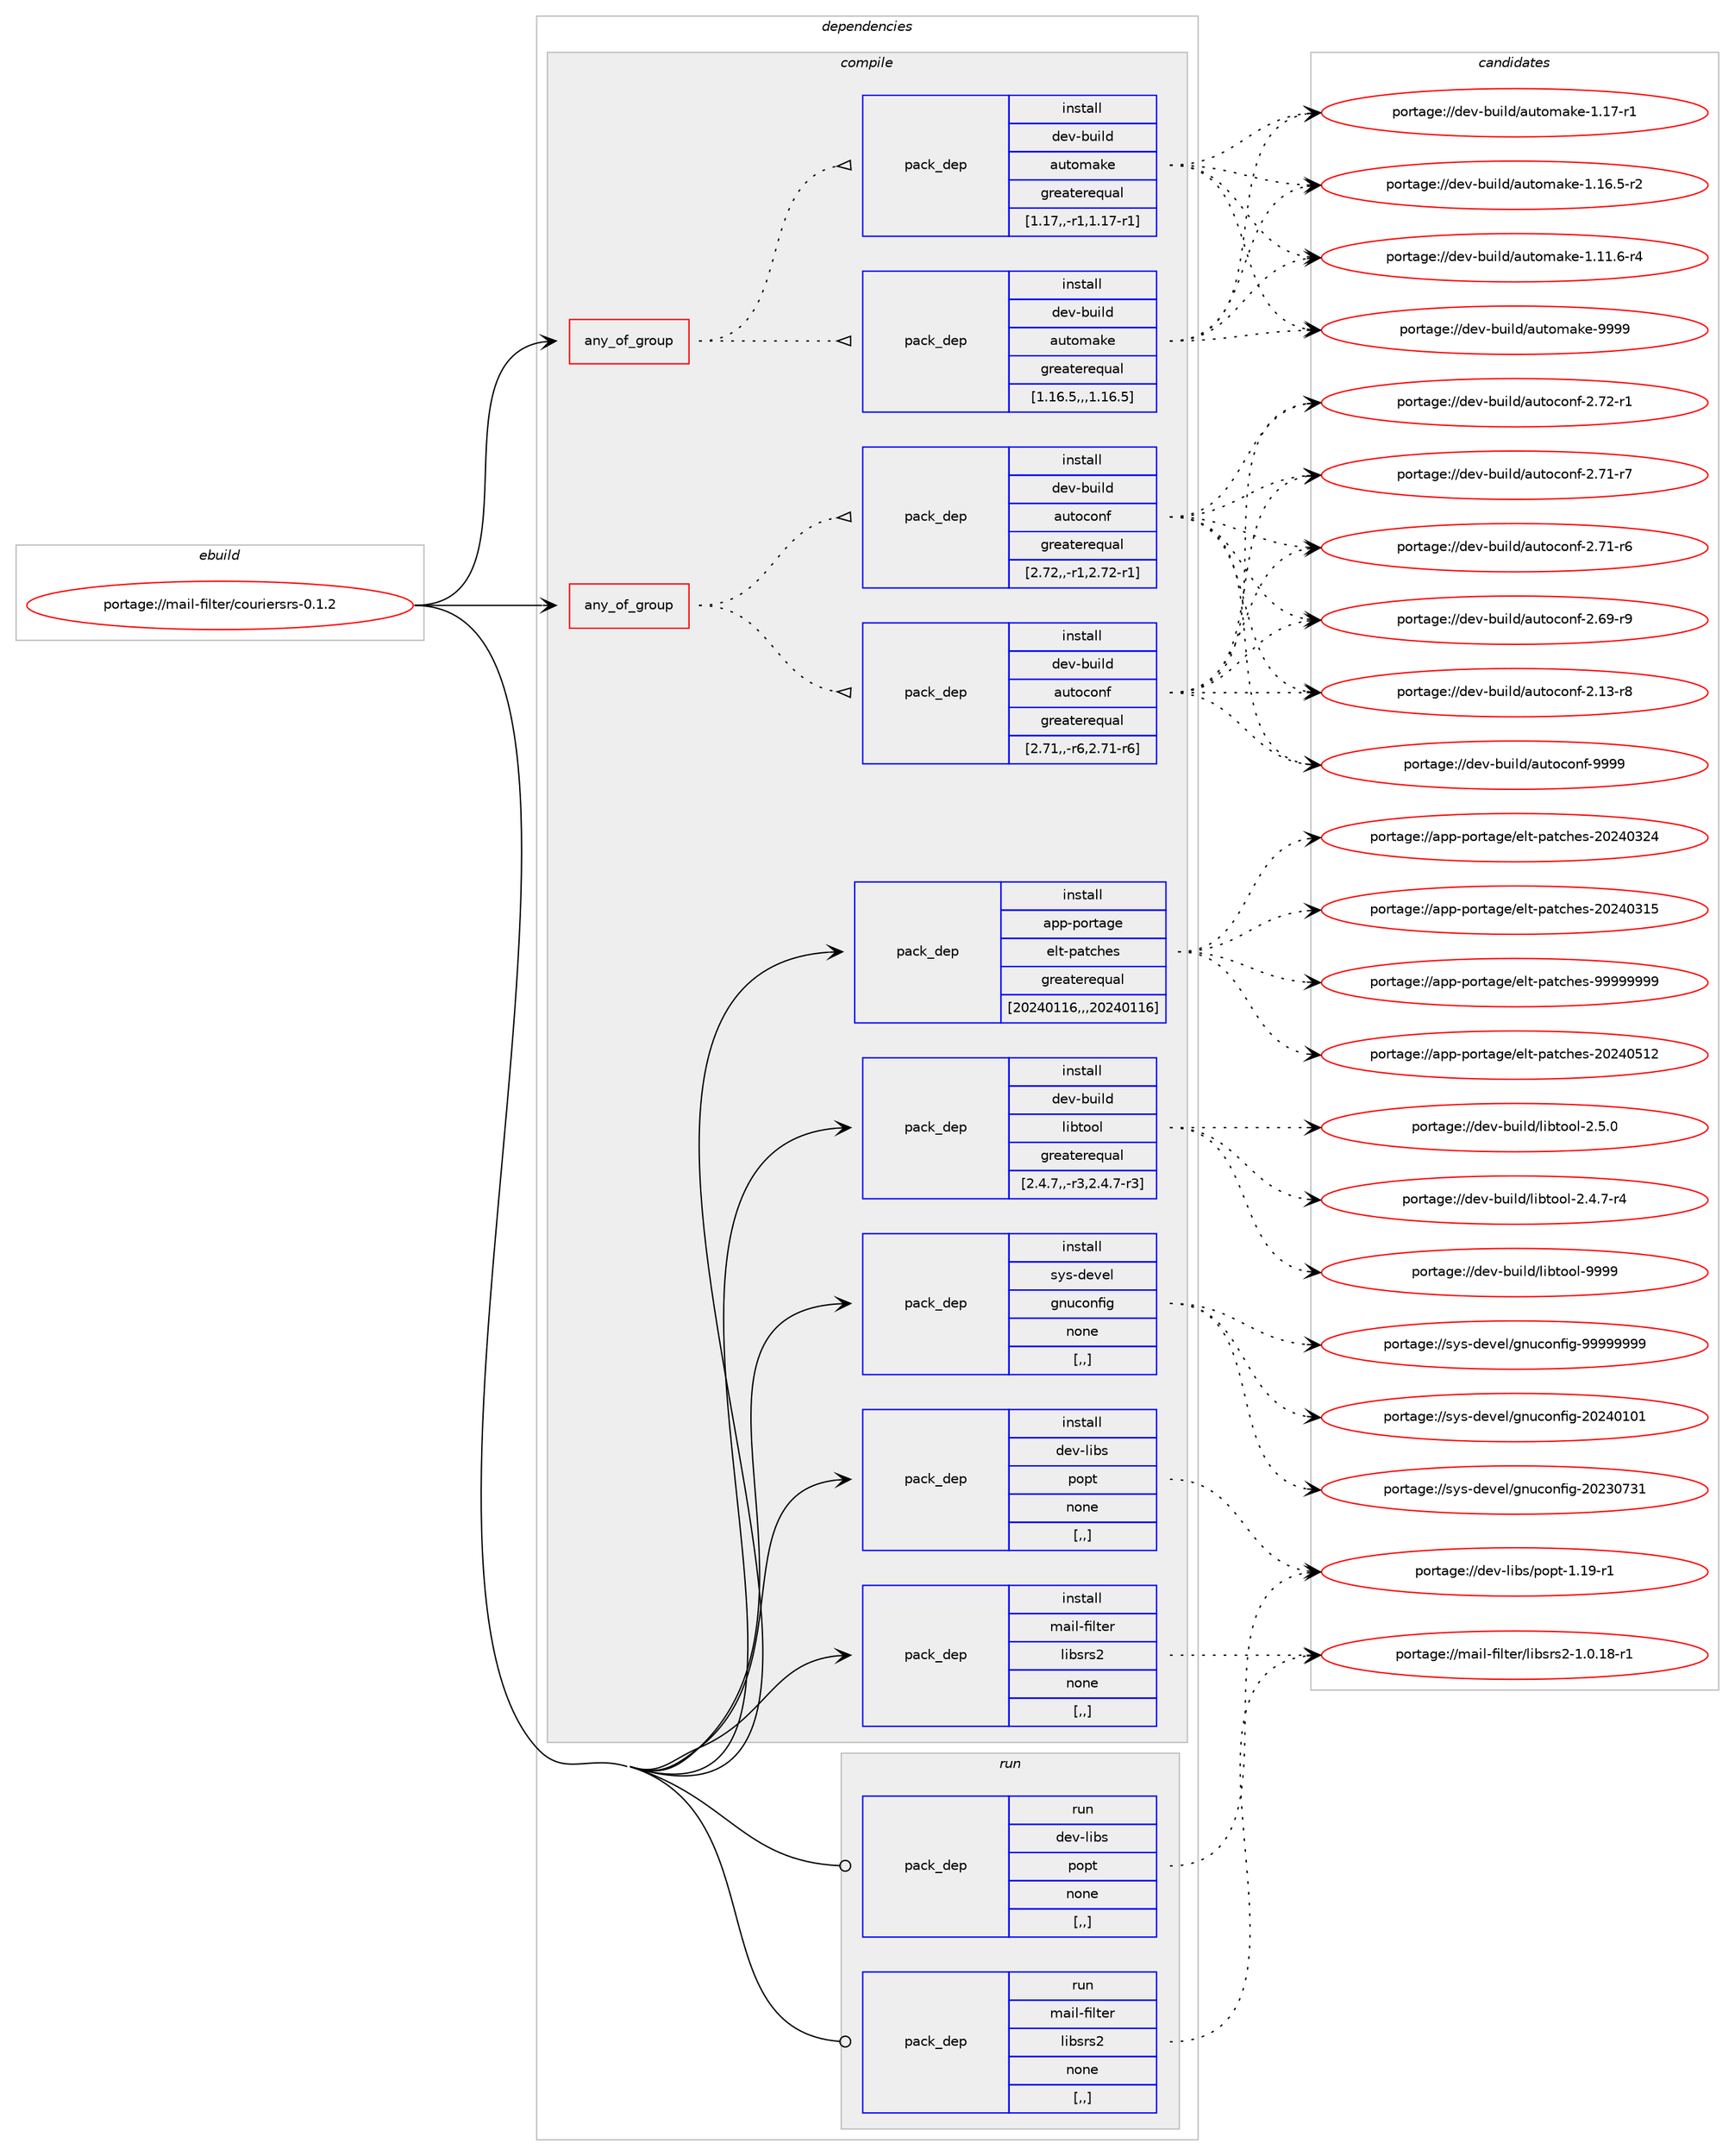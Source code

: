digraph prolog {

# *************
# Graph options
# *************

newrank=true;
concentrate=true;
compound=true;
graph [rankdir=LR,fontname=Helvetica,fontsize=10,ranksep=1.5];#, ranksep=2.5, nodesep=0.2];
edge  [arrowhead=vee];
node  [fontname=Helvetica,fontsize=10];

# **********
# The ebuild
# **********

subgraph cluster_leftcol {
color=gray;
label=<<i>ebuild</i>>;
id [label="portage://mail-filter/couriersrs-0.1.2", color=red, width=4, href="../mail-filter/couriersrs-0.1.2.svg"];
}

# ****************
# The dependencies
# ****************

subgraph cluster_midcol {
color=gray;
label=<<i>dependencies</i>>;
subgraph cluster_compile {
fillcolor="#eeeeee";
style=filled;
label=<<i>compile</i>>;
subgraph any2127 {
dependency277707 [label=<<TABLE BORDER="0" CELLBORDER="1" CELLSPACING="0" CELLPADDING="4"><TR><TD CELLPADDING="10">any_of_group</TD></TR></TABLE>>, shape=none, color=red];subgraph pack205554 {
dependency277708 [label=<<TABLE BORDER="0" CELLBORDER="1" CELLSPACING="0" CELLPADDING="4" WIDTH="220"><TR><TD ROWSPAN="6" CELLPADDING="30">pack_dep</TD></TR><TR><TD WIDTH="110">install</TD></TR><TR><TD>dev-build</TD></TR><TR><TD>autoconf</TD></TR><TR><TD>greaterequal</TD></TR><TR><TD>[2.72,,-r1,2.72-r1]</TD></TR></TABLE>>, shape=none, color=blue];
}
dependency277707:e -> dependency277708:w [weight=20,style="dotted",arrowhead="oinv"];
subgraph pack205555 {
dependency277709 [label=<<TABLE BORDER="0" CELLBORDER="1" CELLSPACING="0" CELLPADDING="4" WIDTH="220"><TR><TD ROWSPAN="6" CELLPADDING="30">pack_dep</TD></TR><TR><TD WIDTH="110">install</TD></TR><TR><TD>dev-build</TD></TR><TR><TD>autoconf</TD></TR><TR><TD>greaterequal</TD></TR><TR><TD>[2.71,,-r6,2.71-r6]</TD></TR></TABLE>>, shape=none, color=blue];
}
dependency277707:e -> dependency277709:w [weight=20,style="dotted",arrowhead="oinv"];
}
id:e -> dependency277707:w [weight=20,style="solid",arrowhead="vee"];
subgraph any2128 {
dependency277710 [label=<<TABLE BORDER="0" CELLBORDER="1" CELLSPACING="0" CELLPADDING="4"><TR><TD CELLPADDING="10">any_of_group</TD></TR></TABLE>>, shape=none, color=red];subgraph pack205556 {
dependency277711 [label=<<TABLE BORDER="0" CELLBORDER="1" CELLSPACING="0" CELLPADDING="4" WIDTH="220"><TR><TD ROWSPAN="6" CELLPADDING="30">pack_dep</TD></TR><TR><TD WIDTH="110">install</TD></TR><TR><TD>dev-build</TD></TR><TR><TD>automake</TD></TR><TR><TD>greaterequal</TD></TR><TR><TD>[1.17,,-r1,1.17-r1]</TD></TR></TABLE>>, shape=none, color=blue];
}
dependency277710:e -> dependency277711:w [weight=20,style="dotted",arrowhead="oinv"];
subgraph pack205557 {
dependency277712 [label=<<TABLE BORDER="0" CELLBORDER="1" CELLSPACING="0" CELLPADDING="4" WIDTH="220"><TR><TD ROWSPAN="6" CELLPADDING="30">pack_dep</TD></TR><TR><TD WIDTH="110">install</TD></TR><TR><TD>dev-build</TD></TR><TR><TD>automake</TD></TR><TR><TD>greaterequal</TD></TR><TR><TD>[1.16.5,,,1.16.5]</TD></TR></TABLE>>, shape=none, color=blue];
}
dependency277710:e -> dependency277712:w [weight=20,style="dotted",arrowhead="oinv"];
}
id:e -> dependency277710:w [weight=20,style="solid",arrowhead="vee"];
subgraph pack205558 {
dependency277713 [label=<<TABLE BORDER="0" CELLBORDER="1" CELLSPACING="0" CELLPADDING="4" WIDTH="220"><TR><TD ROWSPAN="6" CELLPADDING="30">pack_dep</TD></TR><TR><TD WIDTH="110">install</TD></TR><TR><TD>app-portage</TD></TR><TR><TD>elt-patches</TD></TR><TR><TD>greaterequal</TD></TR><TR><TD>[20240116,,,20240116]</TD></TR></TABLE>>, shape=none, color=blue];
}
id:e -> dependency277713:w [weight=20,style="solid",arrowhead="vee"];
subgraph pack205559 {
dependency277714 [label=<<TABLE BORDER="0" CELLBORDER="1" CELLSPACING="0" CELLPADDING="4" WIDTH="220"><TR><TD ROWSPAN="6" CELLPADDING="30">pack_dep</TD></TR><TR><TD WIDTH="110">install</TD></TR><TR><TD>dev-build</TD></TR><TR><TD>libtool</TD></TR><TR><TD>greaterequal</TD></TR><TR><TD>[2.4.7,,-r3,2.4.7-r3]</TD></TR></TABLE>>, shape=none, color=blue];
}
id:e -> dependency277714:w [weight=20,style="solid",arrowhead="vee"];
subgraph pack205560 {
dependency277715 [label=<<TABLE BORDER="0" CELLBORDER="1" CELLSPACING="0" CELLPADDING="4" WIDTH="220"><TR><TD ROWSPAN="6" CELLPADDING="30">pack_dep</TD></TR><TR><TD WIDTH="110">install</TD></TR><TR><TD>dev-libs</TD></TR><TR><TD>popt</TD></TR><TR><TD>none</TD></TR><TR><TD>[,,]</TD></TR></TABLE>>, shape=none, color=blue];
}
id:e -> dependency277715:w [weight=20,style="solid",arrowhead="vee"];
subgraph pack205561 {
dependency277716 [label=<<TABLE BORDER="0" CELLBORDER="1" CELLSPACING="0" CELLPADDING="4" WIDTH="220"><TR><TD ROWSPAN="6" CELLPADDING="30">pack_dep</TD></TR><TR><TD WIDTH="110">install</TD></TR><TR><TD>mail-filter</TD></TR><TR><TD>libsrs2</TD></TR><TR><TD>none</TD></TR><TR><TD>[,,]</TD></TR></TABLE>>, shape=none, color=blue];
}
id:e -> dependency277716:w [weight=20,style="solid",arrowhead="vee"];
subgraph pack205562 {
dependency277717 [label=<<TABLE BORDER="0" CELLBORDER="1" CELLSPACING="0" CELLPADDING="4" WIDTH="220"><TR><TD ROWSPAN="6" CELLPADDING="30">pack_dep</TD></TR><TR><TD WIDTH="110">install</TD></TR><TR><TD>sys-devel</TD></TR><TR><TD>gnuconfig</TD></TR><TR><TD>none</TD></TR><TR><TD>[,,]</TD></TR></TABLE>>, shape=none, color=blue];
}
id:e -> dependency277717:w [weight=20,style="solid",arrowhead="vee"];
}
subgraph cluster_compileandrun {
fillcolor="#eeeeee";
style=filled;
label=<<i>compile and run</i>>;
}
subgraph cluster_run {
fillcolor="#eeeeee";
style=filled;
label=<<i>run</i>>;
subgraph pack205563 {
dependency277718 [label=<<TABLE BORDER="0" CELLBORDER="1" CELLSPACING="0" CELLPADDING="4" WIDTH="220"><TR><TD ROWSPAN="6" CELLPADDING="30">pack_dep</TD></TR><TR><TD WIDTH="110">run</TD></TR><TR><TD>dev-libs</TD></TR><TR><TD>popt</TD></TR><TR><TD>none</TD></TR><TR><TD>[,,]</TD></TR></TABLE>>, shape=none, color=blue];
}
id:e -> dependency277718:w [weight=20,style="solid",arrowhead="odot"];
subgraph pack205564 {
dependency277719 [label=<<TABLE BORDER="0" CELLBORDER="1" CELLSPACING="0" CELLPADDING="4" WIDTH="220"><TR><TD ROWSPAN="6" CELLPADDING="30">pack_dep</TD></TR><TR><TD WIDTH="110">run</TD></TR><TR><TD>mail-filter</TD></TR><TR><TD>libsrs2</TD></TR><TR><TD>none</TD></TR><TR><TD>[,,]</TD></TR></TABLE>>, shape=none, color=blue];
}
id:e -> dependency277719:w [weight=20,style="solid",arrowhead="odot"];
}
}

# **************
# The candidates
# **************

subgraph cluster_choices {
rank=same;
color=gray;
label=<<i>candidates</i>>;

subgraph choice205554 {
color=black;
nodesep=1;
choice10010111845981171051081004797117116111991111101024557575757 [label="portage://dev-build/autoconf-9999", color=red, width=4,href="../dev-build/autoconf-9999.svg"];
choice100101118459811710510810047971171161119911111010245504655504511449 [label="portage://dev-build/autoconf-2.72-r1", color=red, width=4,href="../dev-build/autoconf-2.72-r1.svg"];
choice100101118459811710510810047971171161119911111010245504655494511455 [label="portage://dev-build/autoconf-2.71-r7", color=red, width=4,href="../dev-build/autoconf-2.71-r7.svg"];
choice100101118459811710510810047971171161119911111010245504655494511454 [label="portage://dev-build/autoconf-2.71-r6", color=red, width=4,href="../dev-build/autoconf-2.71-r6.svg"];
choice100101118459811710510810047971171161119911111010245504654574511457 [label="portage://dev-build/autoconf-2.69-r9", color=red, width=4,href="../dev-build/autoconf-2.69-r9.svg"];
choice100101118459811710510810047971171161119911111010245504649514511456 [label="portage://dev-build/autoconf-2.13-r8", color=red, width=4,href="../dev-build/autoconf-2.13-r8.svg"];
dependency277708:e -> choice10010111845981171051081004797117116111991111101024557575757:w [style=dotted,weight="100"];
dependency277708:e -> choice100101118459811710510810047971171161119911111010245504655504511449:w [style=dotted,weight="100"];
dependency277708:e -> choice100101118459811710510810047971171161119911111010245504655494511455:w [style=dotted,weight="100"];
dependency277708:e -> choice100101118459811710510810047971171161119911111010245504655494511454:w [style=dotted,weight="100"];
dependency277708:e -> choice100101118459811710510810047971171161119911111010245504654574511457:w [style=dotted,weight="100"];
dependency277708:e -> choice100101118459811710510810047971171161119911111010245504649514511456:w [style=dotted,weight="100"];
}
subgraph choice205555 {
color=black;
nodesep=1;
choice10010111845981171051081004797117116111991111101024557575757 [label="portage://dev-build/autoconf-9999", color=red, width=4,href="../dev-build/autoconf-9999.svg"];
choice100101118459811710510810047971171161119911111010245504655504511449 [label="portage://dev-build/autoconf-2.72-r1", color=red, width=4,href="../dev-build/autoconf-2.72-r1.svg"];
choice100101118459811710510810047971171161119911111010245504655494511455 [label="portage://dev-build/autoconf-2.71-r7", color=red, width=4,href="../dev-build/autoconf-2.71-r7.svg"];
choice100101118459811710510810047971171161119911111010245504655494511454 [label="portage://dev-build/autoconf-2.71-r6", color=red, width=4,href="../dev-build/autoconf-2.71-r6.svg"];
choice100101118459811710510810047971171161119911111010245504654574511457 [label="portage://dev-build/autoconf-2.69-r9", color=red, width=4,href="../dev-build/autoconf-2.69-r9.svg"];
choice100101118459811710510810047971171161119911111010245504649514511456 [label="portage://dev-build/autoconf-2.13-r8", color=red, width=4,href="../dev-build/autoconf-2.13-r8.svg"];
dependency277709:e -> choice10010111845981171051081004797117116111991111101024557575757:w [style=dotted,weight="100"];
dependency277709:e -> choice100101118459811710510810047971171161119911111010245504655504511449:w [style=dotted,weight="100"];
dependency277709:e -> choice100101118459811710510810047971171161119911111010245504655494511455:w [style=dotted,weight="100"];
dependency277709:e -> choice100101118459811710510810047971171161119911111010245504655494511454:w [style=dotted,weight="100"];
dependency277709:e -> choice100101118459811710510810047971171161119911111010245504654574511457:w [style=dotted,weight="100"];
dependency277709:e -> choice100101118459811710510810047971171161119911111010245504649514511456:w [style=dotted,weight="100"];
}
subgraph choice205556 {
color=black;
nodesep=1;
choice10010111845981171051081004797117116111109971071014557575757 [label="portage://dev-build/automake-9999", color=red, width=4,href="../dev-build/automake-9999.svg"];
choice100101118459811710510810047971171161111099710710145494649554511449 [label="portage://dev-build/automake-1.17-r1", color=red, width=4,href="../dev-build/automake-1.17-r1.svg"];
choice1001011184598117105108100479711711611110997107101454946495446534511450 [label="portage://dev-build/automake-1.16.5-r2", color=red, width=4,href="../dev-build/automake-1.16.5-r2.svg"];
choice1001011184598117105108100479711711611110997107101454946494946544511452 [label="portage://dev-build/automake-1.11.6-r4", color=red, width=4,href="../dev-build/automake-1.11.6-r4.svg"];
dependency277711:e -> choice10010111845981171051081004797117116111109971071014557575757:w [style=dotted,weight="100"];
dependency277711:e -> choice100101118459811710510810047971171161111099710710145494649554511449:w [style=dotted,weight="100"];
dependency277711:e -> choice1001011184598117105108100479711711611110997107101454946495446534511450:w [style=dotted,weight="100"];
dependency277711:e -> choice1001011184598117105108100479711711611110997107101454946494946544511452:w [style=dotted,weight="100"];
}
subgraph choice205557 {
color=black;
nodesep=1;
choice10010111845981171051081004797117116111109971071014557575757 [label="portage://dev-build/automake-9999", color=red, width=4,href="../dev-build/automake-9999.svg"];
choice100101118459811710510810047971171161111099710710145494649554511449 [label="portage://dev-build/automake-1.17-r1", color=red, width=4,href="../dev-build/automake-1.17-r1.svg"];
choice1001011184598117105108100479711711611110997107101454946495446534511450 [label="portage://dev-build/automake-1.16.5-r2", color=red, width=4,href="../dev-build/automake-1.16.5-r2.svg"];
choice1001011184598117105108100479711711611110997107101454946494946544511452 [label="portage://dev-build/automake-1.11.6-r4", color=red, width=4,href="../dev-build/automake-1.11.6-r4.svg"];
dependency277712:e -> choice10010111845981171051081004797117116111109971071014557575757:w [style=dotted,weight="100"];
dependency277712:e -> choice100101118459811710510810047971171161111099710710145494649554511449:w [style=dotted,weight="100"];
dependency277712:e -> choice1001011184598117105108100479711711611110997107101454946495446534511450:w [style=dotted,weight="100"];
dependency277712:e -> choice1001011184598117105108100479711711611110997107101454946494946544511452:w [style=dotted,weight="100"];
}
subgraph choice205558 {
color=black;
nodesep=1;
choice97112112451121111141169710310147101108116451129711699104101115455757575757575757 [label="portage://app-portage/elt-patches-99999999", color=red, width=4,href="../app-portage/elt-patches-99999999.svg"];
choice97112112451121111141169710310147101108116451129711699104101115455048505248534950 [label="portage://app-portage/elt-patches-20240512", color=red, width=4,href="../app-portage/elt-patches-20240512.svg"];
choice97112112451121111141169710310147101108116451129711699104101115455048505248515052 [label="portage://app-portage/elt-patches-20240324", color=red, width=4,href="../app-portage/elt-patches-20240324.svg"];
choice97112112451121111141169710310147101108116451129711699104101115455048505248514953 [label="portage://app-portage/elt-patches-20240315", color=red, width=4,href="../app-portage/elt-patches-20240315.svg"];
dependency277713:e -> choice97112112451121111141169710310147101108116451129711699104101115455757575757575757:w [style=dotted,weight="100"];
dependency277713:e -> choice97112112451121111141169710310147101108116451129711699104101115455048505248534950:w [style=dotted,weight="100"];
dependency277713:e -> choice97112112451121111141169710310147101108116451129711699104101115455048505248515052:w [style=dotted,weight="100"];
dependency277713:e -> choice97112112451121111141169710310147101108116451129711699104101115455048505248514953:w [style=dotted,weight="100"];
}
subgraph choice205559 {
color=black;
nodesep=1;
choice100101118459811710510810047108105981161111111084557575757 [label="portage://dev-build/libtool-9999", color=red, width=4,href="../dev-build/libtool-9999.svg"];
choice10010111845981171051081004710810598116111111108455046534648 [label="portage://dev-build/libtool-2.5.0", color=red, width=4,href="../dev-build/libtool-2.5.0.svg"];
choice100101118459811710510810047108105981161111111084550465246554511452 [label="portage://dev-build/libtool-2.4.7-r4", color=red, width=4,href="../dev-build/libtool-2.4.7-r4.svg"];
dependency277714:e -> choice100101118459811710510810047108105981161111111084557575757:w [style=dotted,weight="100"];
dependency277714:e -> choice10010111845981171051081004710810598116111111108455046534648:w [style=dotted,weight="100"];
dependency277714:e -> choice100101118459811710510810047108105981161111111084550465246554511452:w [style=dotted,weight="100"];
}
subgraph choice205560 {
color=black;
nodesep=1;
choice10010111845108105981154711211111211645494649574511449 [label="portage://dev-libs/popt-1.19-r1", color=red, width=4,href="../dev-libs/popt-1.19-r1.svg"];
dependency277715:e -> choice10010111845108105981154711211111211645494649574511449:w [style=dotted,weight="100"];
}
subgraph choice205561 {
color=black;
nodesep=1;
choice1099710510845102105108116101114471081059811511411550454946484649564511449 [label="portage://mail-filter/libsrs2-1.0.18-r1", color=red, width=4,href="../mail-filter/libsrs2-1.0.18-r1.svg"];
dependency277716:e -> choice1099710510845102105108116101114471081059811511411550454946484649564511449:w [style=dotted,weight="100"];
}
subgraph choice205562 {
color=black;
nodesep=1;
choice115121115451001011181011084710311011799111110102105103455757575757575757 [label="portage://sys-devel/gnuconfig-99999999", color=red, width=4,href="../sys-devel/gnuconfig-99999999.svg"];
choice115121115451001011181011084710311011799111110102105103455048505248494849 [label="portage://sys-devel/gnuconfig-20240101", color=red, width=4,href="../sys-devel/gnuconfig-20240101.svg"];
choice115121115451001011181011084710311011799111110102105103455048505148555149 [label="portage://sys-devel/gnuconfig-20230731", color=red, width=4,href="../sys-devel/gnuconfig-20230731.svg"];
dependency277717:e -> choice115121115451001011181011084710311011799111110102105103455757575757575757:w [style=dotted,weight="100"];
dependency277717:e -> choice115121115451001011181011084710311011799111110102105103455048505248494849:w [style=dotted,weight="100"];
dependency277717:e -> choice115121115451001011181011084710311011799111110102105103455048505148555149:w [style=dotted,weight="100"];
}
subgraph choice205563 {
color=black;
nodesep=1;
choice10010111845108105981154711211111211645494649574511449 [label="portage://dev-libs/popt-1.19-r1", color=red, width=4,href="../dev-libs/popt-1.19-r1.svg"];
dependency277718:e -> choice10010111845108105981154711211111211645494649574511449:w [style=dotted,weight="100"];
}
subgraph choice205564 {
color=black;
nodesep=1;
choice1099710510845102105108116101114471081059811511411550454946484649564511449 [label="portage://mail-filter/libsrs2-1.0.18-r1", color=red, width=4,href="../mail-filter/libsrs2-1.0.18-r1.svg"];
dependency277719:e -> choice1099710510845102105108116101114471081059811511411550454946484649564511449:w [style=dotted,weight="100"];
}
}

}
